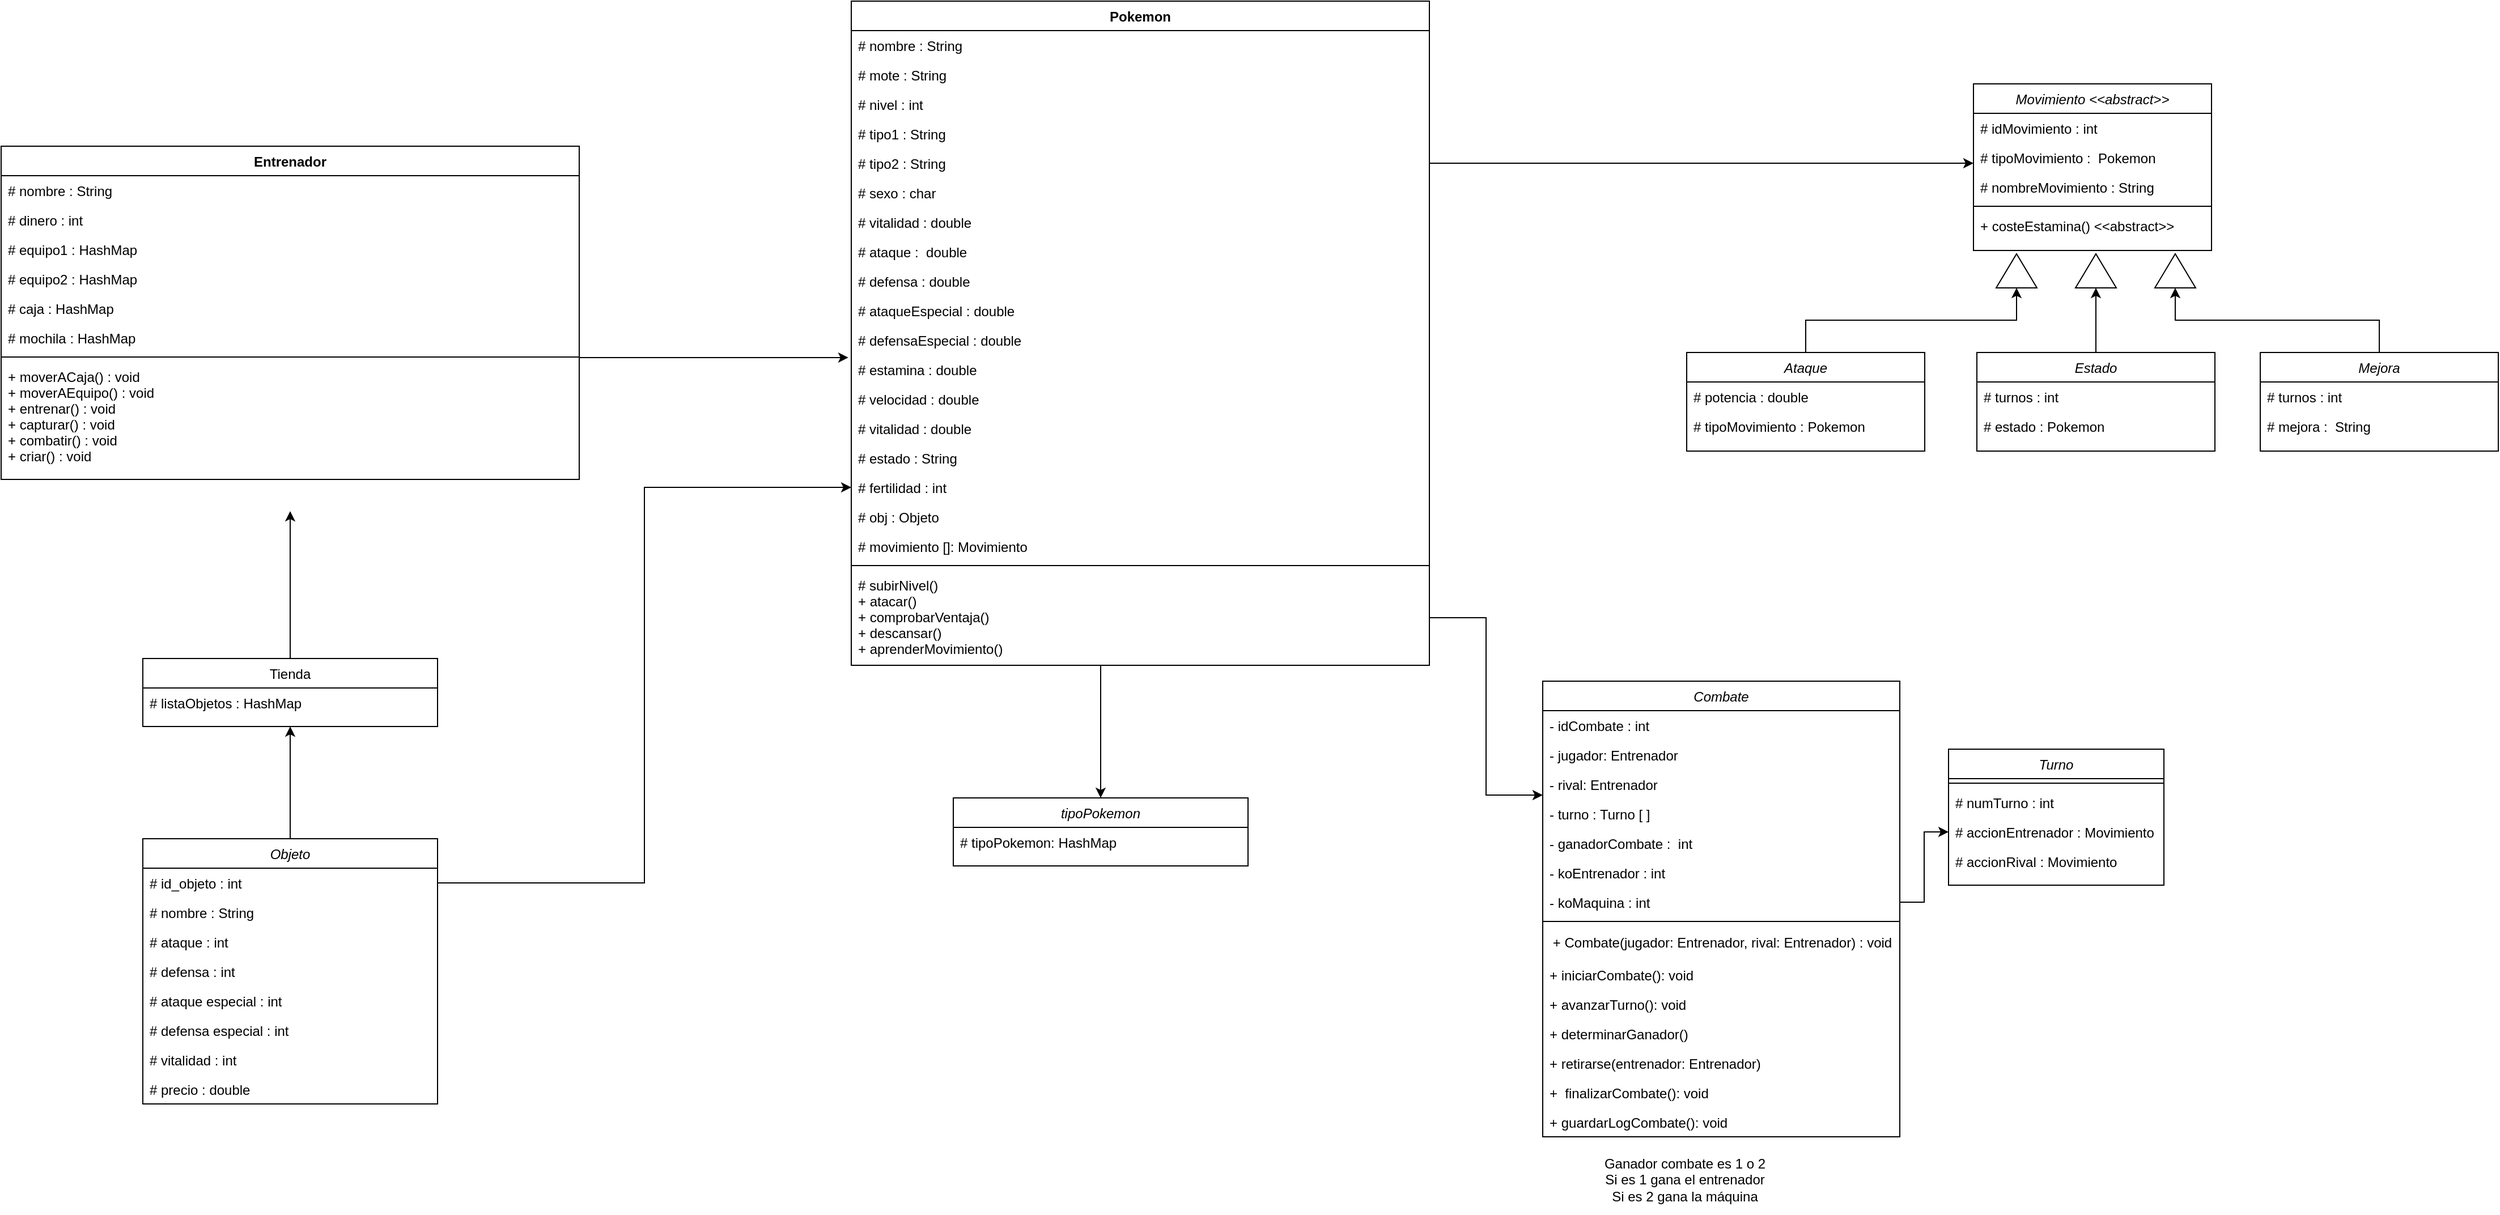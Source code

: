 <mxfile version="20.8.16" type="device"><diagram id="C5RBs43oDa-KdzZeNtuy" name="Page-1"><mxGraphModel dx="2690" dy="606" grid="1" gridSize="10" guides="1" tooltips="1" connect="1" arrows="1" fold="1" page="1" pageScale="1" pageWidth="827" pageHeight="1169" math="0" shadow="0"><root><mxCell id="WIyWlLk6GJQsqaUBKTNV-0"/><mxCell id="WIyWlLk6GJQsqaUBKTNV-1" parent="WIyWlLk6GJQsqaUBKTNV-0"/><mxCell id="bGAH-zMrOjmKW4r5rcTK-0" value="Combate" style="swimlane;fontStyle=2;align=center;verticalAlign=top;childLayout=stackLayout;horizontal=1;startSize=26;horizontalStack=0;resizeParent=1;resizeLast=0;collapsible=1;marginBottom=0;rounded=0;shadow=0;strokeWidth=1;" parent="WIyWlLk6GJQsqaUBKTNV-1" vertex="1"><mxGeometry x="490" y="1010" width="315" height="402" as="geometry"><mxRectangle x="627" y="749" width="160" height="26" as="alternateBounds"/></mxGeometry></mxCell><mxCell id="tIJZldWTjWyn5ZM1LSaW-29" value="- idCombate : int" style="text;align=left;verticalAlign=top;spacingLeft=4;spacingRight=4;overflow=hidden;rotatable=0;points=[[0,0.5],[1,0.5]];portConstraint=eastwest;rounded=0;shadow=0;html=0;" parent="bGAH-zMrOjmKW4r5rcTK-0" vertex="1"><mxGeometry y="26" width="315" height="26" as="geometry"/></mxCell><mxCell id="hSTQcPqUb0oJoTtgqvuy-22" value="- jugador: Entrenador" style="text;align=left;verticalAlign=top;spacingLeft=4;spacingRight=4;overflow=hidden;rotatable=0;points=[[0,0.5],[1,0.5]];portConstraint=eastwest;rounded=0;shadow=0;html=0;" parent="bGAH-zMrOjmKW4r5rcTK-0" vertex="1"><mxGeometry y="52" width="315" height="26" as="geometry"/></mxCell><mxCell id="AFzoXpl1c4e643bp1FTL-2" value="- rival: Entrenador" style="text;align=left;verticalAlign=top;spacingLeft=4;spacingRight=4;overflow=hidden;rotatable=0;points=[[0,0.5],[1,0.5]];portConstraint=eastwest;rounded=0;shadow=0;html=0;" parent="bGAH-zMrOjmKW4r5rcTK-0" vertex="1"><mxGeometry y="78" width="315" height="26" as="geometry"/></mxCell><mxCell id="AFzoXpl1c4e643bp1FTL-3" value="- turno : Turno [ ]" style="text;align=left;verticalAlign=top;spacingLeft=4;spacingRight=4;overflow=hidden;rotatable=0;points=[[0,0.5],[1,0.5]];portConstraint=eastwest;rounded=0;shadow=0;html=0;" parent="bGAH-zMrOjmKW4r5rcTK-0" vertex="1"><mxGeometry y="104" width="315" height="26" as="geometry"/></mxCell><mxCell id="AFzoXpl1c4e643bp1FTL-4" value="- ganadorCombate :  int" style="text;align=left;verticalAlign=top;spacingLeft=4;spacingRight=4;overflow=hidden;rotatable=0;points=[[0,0.5],[1,0.5]];portConstraint=eastwest;rounded=0;shadow=0;html=0;" parent="bGAH-zMrOjmKW4r5rcTK-0" vertex="1"><mxGeometry y="130" width="315" height="26" as="geometry"/></mxCell><mxCell id="hSTQcPqUb0oJoTtgqvuy-42" value="- koEntrenador : int" style="text;align=left;verticalAlign=top;spacingLeft=4;spacingRight=4;overflow=hidden;rotatable=0;points=[[0,0.5],[1,0.5]];portConstraint=eastwest;rounded=0;shadow=0;html=0;" parent="bGAH-zMrOjmKW4r5rcTK-0" vertex="1"><mxGeometry y="156" width="315" height="26" as="geometry"/></mxCell><mxCell id="hSTQcPqUb0oJoTtgqvuy-43" value="- koMaquina : int" style="text;align=left;verticalAlign=top;spacingLeft=4;spacingRight=4;overflow=hidden;rotatable=0;points=[[0,0.5],[1,0.5]];portConstraint=eastwest;rounded=0;shadow=0;html=0;" parent="bGAH-zMrOjmKW4r5rcTK-0" vertex="1"><mxGeometry y="182" width="315" height="26" as="geometry"/></mxCell><mxCell id="AFzoXpl1c4e643bp1FTL-7" value="" style="line;strokeWidth=1;fillColor=none;align=left;verticalAlign=middle;spacingTop=-1;spacingLeft=3;spacingRight=3;rotatable=0;labelPosition=right;points=[];portConstraint=eastwest;strokeColor=inherit;" parent="bGAH-zMrOjmKW4r5rcTK-0" vertex="1"><mxGeometry y="208" width="315" height="8" as="geometry"/></mxCell><mxCell id="AFzoXpl1c4e643bp1FTL-8" value="+ Combate(jugador: Entrenador, rival: Entrenador) : void" style="text;html=1;align=center;verticalAlign=middle;resizable=0;points=[];autosize=1;strokeColor=none;fillColor=none;" parent="bGAH-zMrOjmKW4r5rcTK-0" vertex="1"><mxGeometry y="216" width="315" height="30" as="geometry"/></mxCell><mxCell id="zm01iCQsPMtqz7embziD-8" value="+ iniciarCombate(): void" style="text;align=left;verticalAlign=top;spacingLeft=4;spacingRight=4;overflow=hidden;rotatable=0;points=[[0,0.5],[1,0.5]];portConstraint=eastwest;rounded=0;shadow=0;html=0;" parent="bGAH-zMrOjmKW4r5rcTK-0" vertex="1"><mxGeometry y="246" width="315" height="26" as="geometry"/></mxCell><mxCell id="zm01iCQsPMtqz7embziD-9" value="+ avanzarTurno(): void" style="text;align=left;verticalAlign=top;spacingLeft=4;spacingRight=4;overflow=hidden;rotatable=0;points=[[0,0.5],[1,0.5]];portConstraint=eastwest;rounded=0;shadow=0;html=0;" parent="bGAH-zMrOjmKW4r5rcTK-0" vertex="1"><mxGeometry y="272" width="315" height="26" as="geometry"/></mxCell><mxCell id="zm01iCQsPMtqz7embziD-7" value="+ determinarGanador()" style="text;align=left;verticalAlign=top;spacingLeft=4;spacingRight=4;overflow=hidden;rotatable=0;points=[[0,0.5],[1,0.5]];portConstraint=eastwest;rounded=0;shadow=0;html=0;" parent="bGAH-zMrOjmKW4r5rcTK-0" vertex="1"><mxGeometry y="298" width="315" height="26" as="geometry"/></mxCell><mxCell id="zm01iCQsPMtqz7embziD-6" value="+ retirarse(entrenador: Entrenador)" style="text;align=left;verticalAlign=top;spacingLeft=4;spacingRight=4;overflow=hidden;rotatable=0;points=[[0,0.5],[1,0.5]];portConstraint=eastwest;rounded=0;shadow=0;html=0;" parent="bGAH-zMrOjmKW4r5rcTK-0" vertex="1"><mxGeometry y="324" width="315" height="26" as="geometry"/></mxCell><mxCell id="zm01iCQsPMtqz7embziD-11" value="+  finalizarCombate(): void " style="text;align=left;verticalAlign=top;spacingLeft=4;spacingRight=4;overflow=hidden;rotatable=0;points=[[0,0.5],[1,0.5]];portConstraint=eastwest;rounded=0;shadow=0;html=0;" parent="bGAH-zMrOjmKW4r5rcTK-0" vertex="1"><mxGeometry y="350" width="315" height="26" as="geometry"/></mxCell><mxCell id="zm01iCQsPMtqz7embziD-12" value="+ guardarLogCombate(): void" style="text;align=left;verticalAlign=top;spacingLeft=4;spacingRight=4;overflow=hidden;rotatable=0;points=[[0,0.5],[1,0.5]];portConstraint=eastwest;rounded=0;shadow=0;html=0;" parent="bGAH-zMrOjmKW4r5rcTK-0" vertex="1"><mxGeometry y="376" width="315" height="26" as="geometry"/></mxCell><mxCell id="bGAH-zMrOjmKW4r5rcTK-12" value="Movimiento &lt;&lt;abstract&gt;&gt;" style="swimlane;fontStyle=2;align=center;verticalAlign=top;childLayout=stackLayout;horizontal=1;startSize=26;horizontalStack=0;resizeParent=1;resizeLast=0;collapsible=1;marginBottom=0;rounded=0;shadow=0;strokeWidth=1;" parent="WIyWlLk6GJQsqaUBKTNV-1" vertex="1"><mxGeometry x="870" y="483" width="210" height="147" as="geometry"><mxRectangle x="230" y="140" width="160" height="26" as="alternateBounds"/></mxGeometry></mxCell><mxCell id="tIJZldWTjWyn5ZM1LSaW-21" value="# idMovimiento : int" style="text;align=left;verticalAlign=top;spacingLeft=4;spacingRight=4;overflow=hidden;rotatable=0;points=[[0,0.5],[1,0.5]];portConstraint=eastwest;" parent="bGAH-zMrOjmKW4r5rcTK-12" vertex="1"><mxGeometry y="26" width="210" height="26" as="geometry"/></mxCell><mxCell id="hSTQcPqUb0oJoTtgqvuy-12" value="# tipoMovimiento :  Pokemon" style="text;align=left;verticalAlign=top;spacingLeft=4;spacingRight=4;overflow=hidden;rotatable=0;points=[[0,0.5],[1,0.5]];portConstraint=eastwest;" parent="bGAH-zMrOjmKW4r5rcTK-12" vertex="1"><mxGeometry y="52" width="210" height="26" as="geometry"/></mxCell><mxCell id="tIJZldWTjWyn5ZM1LSaW-28" value="# nombreMovimiento : String" style="text;align=left;verticalAlign=top;spacingLeft=4;spacingRight=4;overflow=hidden;rotatable=0;points=[[0,0.5],[1,0.5]];portConstraint=eastwest;" parent="bGAH-zMrOjmKW4r5rcTK-12" vertex="1"><mxGeometry y="78" width="210" height="26" as="geometry"/></mxCell><mxCell id="tIJZldWTjWyn5ZM1LSaW-19" value="" style="line;strokeWidth=1;fillColor=none;align=left;verticalAlign=middle;spacingTop=-1;spacingLeft=3;spacingRight=3;rotatable=0;labelPosition=right;points=[];portConstraint=eastwest;strokeColor=inherit;" parent="bGAH-zMrOjmKW4r5rcTK-12" vertex="1"><mxGeometry y="104" width="210" height="8" as="geometry"/></mxCell><mxCell id="tIJZldWTjWyn5ZM1LSaW-18" value="+ costeEstamina() &lt;&lt;abstract&gt;&gt;" style="text;align=left;verticalAlign=top;spacingLeft=4;spacingRight=4;overflow=hidden;rotatable=0;points=[[0,0.5],[1,0.5]];portConstraint=eastwest;rounded=0;shadow=0;html=0;" parent="bGAH-zMrOjmKW4r5rcTK-12" vertex="1"><mxGeometry y="112" width="210" height="34" as="geometry"/></mxCell><mxCell id="NYd9-JLSY8nWCyhxPptB-0" value="Turno" style="swimlane;fontStyle=2;align=center;verticalAlign=top;childLayout=stackLayout;horizontal=1;startSize=26;horizontalStack=0;resizeParent=1;resizeLast=0;collapsible=1;marginBottom=0;rounded=0;shadow=0;strokeWidth=1;" parent="WIyWlLk6GJQsqaUBKTNV-1" vertex="1"><mxGeometry x="848" y="1070" width="190" height="120" as="geometry"><mxRectangle x="230" y="140" width="160" height="26" as="alternateBounds"/></mxGeometry></mxCell><mxCell id="7BUBWUtCRnLA0Nmz36Yj-1" value="" style="line;strokeWidth=1;fillColor=none;align=left;verticalAlign=middle;spacingTop=-1;spacingLeft=3;spacingRight=3;rotatable=0;labelPosition=right;points=[];portConstraint=eastwest;strokeColor=inherit;" parent="NYd9-JLSY8nWCyhxPptB-0" vertex="1"><mxGeometry y="26" width="190" height="8" as="geometry"/></mxCell><mxCell id="7BUBWUtCRnLA0Nmz36Yj-2" value="# numTurno : int" style="text;align=left;verticalAlign=top;spacingLeft=4;spacingRight=4;overflow=hidden;rotatable=0;points=[[0,0.5],[1,0.5]];portConstraint=eastwest;rounded=0;shadow=0;html=0;" parent="NYd9-JLSY8nWCyhxPptB-0" vertex="1"><mxGeometry y="34" width="190" height="26" as="geometry"/></mxCell><mxCell id="hSTQcPqUb0oJoTtgqvuy-18" value="# accionEntrenador : Movimiento" style="text;align=left;verticalAlign=top;spacingLeft=4;spacingRight=4;overflow=hidden;rotatable=0;points=[[0,0.5],[1,0.5]];portConstraint=eastwest;rounded=0;shadow=0;html=0;" parent="NYd9-JLSY8nWCyhxPptB-0" vertex="1"><mxGeometry y="60" width="190" height="26" as="geometry"/></mxCell><mxCell id="hSTQcPqUb0oJoTtgqvuy-21" value="# accionRival : Movimiento" style="text;align=left;verticalAlign=top;spacingLeft=4;spacingRight=4;overflow=hidden;rotatable=0;points=[[0,0.5],[1,0.5]];portConstraint=eastwest;rounded=0;shadow=0;html=0;" parent="NYd9-JLSY8nWCyhxPptB-0" vertex="1"><mxGeometry y="86" width="190" height="26" as="geometry"/></mxCell><mxCell id="NYd9-JLSY8nWCyhxPptB-5" value="Entrenador" style="swimlane;fontStyle=1;align=center;verticalAlign=top;childLayout=stackLayout;horizontal=1;startSize=26;horizontalStack=0;resizeParent=1;resizeParentMax=0;resizeLast=0;collapsible=1;marginBottom=0;" parent="WIyWlLk6GJQsqaUBKTNV-1" vertex="1"><mxGeometry x="-870" y="538" width="510" height="294" as="geometry"><mxRectangle x="190" width="140" height="30" as="alternateBounds"/></mxGeometry></mxCell><mxCell id="NYd9-JLSY8nWCyhxPptB-75" value="# nombre : String" style="text;align=left;verticalAlign=top;spacingLeft=4;spacingRight=4;overflow=hidden;rotatable=0;points=[[0,0.5],[1,0.5]];portConstraint=eastwest;" parent="NYd9-JLSY8nWCyhxPptB-5" vertex="1"><mxGeometry y="26" width="510" height="26" as="geometry"/></mxCell><mxCell id="NYd9-JLSY8nWCyhxPptB-76" value="# dinero : int" style="text;align=left;verticalAlign=top;spacingLeft=4;spacingRight=4;overflow=hidden;rotatable=0;points=[[0,0.5],[1,0.5]];portConstraint=eastwest;" parent="NYd9-JLSY8nWCyhxPptB-5" vertex="1"><mxGeometry y="52" width="510" height="26" as="geometry"/></mxCell><mxCell id="tIJZldWTjWyn5ZM1LSaW-0" value="# equipo1 : HashMap" style="text;align=left;verticalAlign=top;spacingLeft=4;spacingRight=4;overflow=hidden;rotatable=0;points=[[0,0.5],[1,0.5]];portConstraint=eastwest;" parent="NYd9-JLSY8nWCyhxPptB-5" vertex="1"><mxGeometry y="78" width="510" height="26" as="geometry"/></mxCell><mxCell id="tIJZldWTjWyn5ZM1LSaW-1" value="# equipo2 : HashMap" style="text;align=left;verticalAlign=top;spacingLeft=4;spacingRight=4;overflow=hidden;rotatable=0;points=[[0,0.5],[1,0.5]];portConstraint=eastwest;" parent="NYd9-JLSY8nWCyhxPptB-5" vertex="1"><mxGeometry y="104" width="510" height="26" as="geometry"/></mxCell><mxCell id="tIJZldWTjWyn5ZM1LSaW-2" value="# caja : HashMap" style="text;align=left;verticalAlign=top;spacingLeft=4;spacingRight=4;overflow=hidden;rotatable=0;points=[[0,0.5],[1,0.5]];portConstraint=eastwest;" parent="NYd9-JLSY8nWCyhxPptB-5" vertex="1"><mxGeometry y="130" width="510" height="26" as="geometry"/></mxCell><mxCell id="tIJZldWTjWyn5ZM1LSaW-3" value="# mochila : HashMap" style="text;align=left;verticalAlign=top;spacingLeft=4;spacingRight=4;overflow=hidden;rotatable=0;points=[[0,0.5],[1,0.5]];portConstraint=eastwest;" parent="NYd9-JLSY8nWCyhxPptB-5" vertex="1"><mxGeometry y="156" width="510" height="26" as="geometry"/></mxCell><mxCell id="NYd9-JLSY8nWCyhxPptB-7" value="" style="line;strokeWidth=1;fillColor=none;align=left;verticalAlign=middle;spacingTop=-1;spacingLeft=3;spacingRight=3;rotatable=0;labelPosition=right;points=[];portConstraint=eastwest;strokeColor=inherit;" parent="NYd9-JLSY8nWCyhxPptB-5" vertex="1"><mxGeometry y="182" width="510" height="8" as="geometry"/></mxCell><mxCell id="NYd9-JLSY8nWCyhxPptB-8" value="+ moverACaja() : void&#10;+ moverAEquipo() : void&#10;+ entrenar() : void&#10;+ capturar() : void&#10;+ combatir() : void&#10;+ criar() : void" style="text;strokeColor=none;fillColor=none;align=left;verticalAlign=top;spacingLeft=4;spacingRight=4;overflow=hidden;rotatable=0;points=[[0,0.5],[1,0.5]];portConstraint=eastwest;" parent="NYd9-JLSY8nWCyhxPptB-5" vertex="1"><mxGeometry y="190" width="510" height="104" as="geometry"/></mxCell><mxCell id="NYd9-JLSY8nWCyhxPptB-10" value="Pokemon" style="swimlane;fontStyle=1;align=center;verticalAlign=top;childLayout=stackLayout;horizontal=1;startSize=26;horizontalStack=0;resizeParent=1;resizeParentMax=0;resizeLast=0;collapsible=1;marginBottom=0;" parent="WIyWlLk6GJQsqaUBKTNV-1" vertex="1"><mxGeometry x="-120" y="410" width="510" height="586" as="geometry"><mxRectangle x="190" width="140" height="30" as="alternateBounds"/></mxGeometry></mxCell><mxCell id="NYd9-JLSY8nWCyhxPptB-58" value="# nombre : String" style="text;align=left;verticalAlign=top;spacingLeft=4;spacingRight=4;overflow=hidden;rotatable=0;points=[[0,0.5],[1,0.5]];portConstraint=eastwest;" parent="NYd9-JLSY8nWCyhxPptB-10" vertex="1"><mxGeometry y="26" width="510" height="26" as="geometry"/></mxCell><mxCell id="NYd9-JLSY8nWCyhxPptB-59" value="# mote : String" style="text;align=left;verticalAlign=top;spacingLeft=4;spacingRight=4;overflow=hidden;rotatable=0;points=[[0,0.5],[1,0.5]];portConstraint=eastwest;" parent="NYd9-JLSY8nWCyhxPptB-10" vertex="1"><mxGeometry y="52" width="510" height="26" as="geometry"/></mxCell><mxCell id="NYd9-JLSY8nWCyhxPptB-70" value="# nivel : int" style="text;align=left;verticalAlign=top;spacingLeft=4;spacingRight=4;overflow=hidden;rotatable=0;points=[[0,0.5],[1,0.5]];portConstraint=eastwest;" parent="NYd9-JLSY8nWCyhxPptB-10" vertex="1"><mxGeometry y="78" width="510" height="26" as="geometry"/></mxCell><mxCell id="NYd9-JLSY8nWCyhxPptB-73" value="# tipo1 : String" style="text;align=left;verticalAlign=top;spacingLeft=4;spacingRight=4;overflow=hidden;rotatable=0;points=[[0,0.5],[1,0.5]];portConstraint=eastwest;" parent="NYd9-JLSY8nWCyhxPptB-10" vertex="1"><mxGeometry y="104" width="510" height="26" as="geometry"/></mxCell><mxCell id="NYd9-JLSY8nWCyhxPptB-124" style="edgeStyle=orthogonalEdgeStyle;rounded=0;orthogonalLoop=1;jettySize=auto;html=1;exitX=1;exitY=0.5;exitDx=0;exitDy=0;" parent="NYd9-JLSY8nWCyhxPptB-10" source="NYd9-JLSY8nWCyhxPptB-74" edge="1"><mxGeometry relative="1" as="geometry"><mxPoint x="990" y="143" as="targetPoint"/></mxGeometry></mxCell><mxCell id="NYd9-JLSY8nWCyhxPptB-74" value="# tipo2 : String" style="text;align=left;verticalAlign=top;spacingLeft=4;spacingRight=4;overflow=hidden;rotatable=0;points=[[0,0.5],[1,0.5]];portConstraint=eastwest;" parent="NYd9-JLSY8nWCyhxPptB-10" vertex="1"><mxGeometry y="130" width="510" height="26" as="geometry"/></mxCell><mxCell id="NYd9-JLSY8nWCyhxPptB-72" value="# sexo : char" style="text;align=left;verticalAlign=top;spacingLeft=4;spacingRight=4;overflow=hidden;rotatable=0;points=[[0,0.5],[1,0.5]];portConstraint=eastwest;" parent="NYd9-JLSY8nWCyhxPptB-10" vertex="1"><mxGeometry y="156" width="510" height="26" as="geometry"/></mxCell><mxCell id="NYd9-JLSY8nWCyhxPptB-60" value="# vitalidad : double" style="text;align=left;verticalAlign=top;spacingLeft=4;spacingRight=4;overflow=hidden;rotatable=0;points=[[0,0.5],[1,0.5]];portConstraint=eastwest;" parent="NYd9-JLSY8nWCyhxPptB-10" vertex="1"><mxGeometry y="182" width="510" height="26" as="geometry"/></mxCell><mxCell id="NYd9-JLSY8nWCyhxPptB-65" value="# ataque :  double" style="text;align=left;verticalAlign=top;spacingLeft=4;spacingRight=4;overflow=hidden;rotatable=0;points=[[0,0.5],[1,0.5]];portConstraint=eastwest;" parent="NYd9-JLSY8nWCyhxPptB-10" vertex="1"><mxGeometry y="208" width="510" height="26" as="geometry"/></mxCell><mxCell id="NYd9-JLSY8nWCyhxPptB-66" value="# defensa : double" style="text;align=left;verticalAlign=top;spacingLeft=4;spacingRight=4;overflow=hidden;rotatable=0;points=[[0,0.5],[1,0.5]];portConstraint=eastwest;" parent="NYd9-JLSY8nWCyhxPptB-10" vertex="1"><mxGeometry y="234" width="510" height="26" as="geometry"/></mxCell><mxCell id="NYd9-JLSY8nWCyhxPptB-67" value="# ataqueEspecial : double" style="text;align=left;verticalAlign=top;spacingLeft=4;spacingRight=4;overflow=hidden;rotatable=0;points=[[0,0.5],[1,0.5]];portConstraint=eastwest;" parent="NYd9-JLSY8nWCyhxPptB-10" vertex="1"><mxGeometry y="260" width="510" height="26" as="geometry"/></mxCell><mxCell id="NYd9-JLSY8nWCyhxPptB-68" value="# defensaEspecial : double" style="text;align=left;verticalAlign=top;spacingLeft=4;spacingRight=4;overflow=hidden;rotatable=0;points=[[0,0.5],[1,0.5]];portConstraint=eastwest;" parent="NYd9-JLSY8nWCyhxPptB-10" vertex="1"><mxGeometry y="286" width="510" height="26" as="geometry"/></mxCell><mxCell id="NYd9-JLSY8nWCyhxPptB-64" value="# estamina : double" style="text;align=left;verticalAlign=top;spacingLeft=4;spacingRight=4;overflow=hidden;rotatable=0;points=[[0,0.5],[1,0.5]];portConstraint=eastwest;" parent="NYd9-JLSY8nWCyhxPptB-10" vertex="1"><mxGeometry y="312" width="510" height="26" as="geometry"/></mxCell><mxCell id="NYd9-JLSY8nWCyhxPptB-63" value="# velocidad : double" style="text;align=left;verticalAlign=top;spacingLeft=4;spacingRight=4;overflow=hidden;rotatable=0;points=[[0,0.5],[1,0.5]];portConstraint=eastwest;" parent="NYd9-JLSY8nWCyhxPptB-10" vertex="1"><mxGeometry y="338" width="510" height="26" as="geometry"/></mxCell><mxCell id="NYd9-JLSY8nWCyhxPptB-62" value="# vitalidad : double" style="text;align=left;verticalAlign=top;spacingLeft=4;spacingRight=4;overflow=hidden;rotatable=0;points=[[0,0.5],[1,0.5]];portConstraint=eastwest;" parent="NYd9-JLSY8nWCyhxPptB-10" vertex="1"><mxGeometry y="364" width="510" height="26" as="geometry"/></mxCell><mxCell id="NYd9-JLSY8nWCyhxPptB-61" value="# estado : String" style="text;align=left;verticalAlign=top;spacingLeft=4;spacingRight=4;overflow=hidden;rotatable=0;points=[[0,0.5],[1,0.5]];portConstraint=eastwest;" parent="NYd9-JLSY8nWCyhxPptB-10" vertex="1"><mxGeometry y="390" width="510" height="26" as="geometry"/></mxCell><mxCell id="NYd9-JLSY8nWCyhxPptB-71" value="# fertilidad : int" style="text;align=left;verticalAlign=top;spacingLeft=4;spacingRight=4;overflow=hidden;rotatable=0;points=[[0,0.5],[1,0.5]];portConstraint=eastwest;" parent="NYd9-JLSY8nWCyhxPptB-10" vertex="1"><mxGeometry y="416" width="510" height="26" as="geometry"/></mxCell><mxCell id="NYd9-JLSY8nWCyhxPptB-80" value="# obj : Objeto" style="text;align=left;verticalAlign=top;spacingLeft=4;spacingRight=4;overflow=hidden;rotatable=0;points=[[0,0.5],[1,0.5]];portConstraint=eastwest;" parent="NYd9-JLSY8nWCyhxPptB-10" vertex="1"><mxGeometry y="442" width="510" height="26" as="geometry"/></mxCell><mxCell id="NYd9-JLSY8nWCyhxPptB-112" value="# movimiento []: Movimiento" style="text;align=left;verticalAlign=top;spacingLeft=4;spacingRight=4;overflow=hidden;rotatable=0;points=[[0,0.5],[1,0.5]];portConstraint=eastwest;" parent="NYd9-JLSY8nWCyhxPptB-10" vertex="1"><mxGeometry y="468" width="510" height="26" as="geometry"/></mxCell><mxCell id="NYd9-JLSY8nWCyhxPptB-12" value="" style="line;strokeWidth=1;fillColor=none;align=left;verticalAlign=middle;spacingTop=-1;spacingLeft=3;spacingRight=3;rotatable=0;labelPosition=right;points=[];portConstraint=eastwest;strokeColor=inherit;" parent="NYd9-JLSY8nWCyhxPptB-10" vertex="1"><mxGeometry y="494" width="510" height="8" as="geometry"/></mxCell><mxCell id="NYd9-JLSY8nWCyhxPptB-13" value="# subirNivel()&#10;+ atacar()&#10;+ comprobarVentaja()&#10;+ descansar()&#10;+ aprenderMovimiento()" style="text;strokeColor=none;fillColor=none;align=left;verticalAlign=top;spacingLeft=4;spacingRight=4;overflow=hidden;rotatable=0;points=[[0,0.5],[1,0.5]];portConstraint=eastwest;" parent="NYd9-JLSY8nWCyhxPptB-10" vertex="1"><mxGeometry y="502" width="510" height="84" as="geometry"/></mxCell><mxCell id="NYd9-JLSY8nWCyhxPptB-79" style="edgeStyle=orthogonalEdgeStyle;rounded=0;orthogonalLoop=1;jettySize=auto;html=1;exitX=1;exitY=0.5;exitDx=0;exitDy=0;entryX=-0.005;entryY=0.095;entryDx=0;entryDy=0;entryPerimeter=0;" parent="WIyWlLk6GJQsqaUBKTNV-1" source="NYd9-JLSY8nWCyhxPptB-8" target="NYd9-JLSY8nWCyhxPptB-64" edge="1"><mxGeometry relative="1" as="geometry"><Array as="points"><mxPoint x="-360" y="724"/></Array></mxGeometry></mxCell><mxCell id="tIJZldWTjWyn5ZM1LSaW-17" style="edgeStyle=orthogonalEdgeStyle;rounded=0;orthogonalLoop=1;jettySize=auto;html=1;exitX=0.5;exitY=0;exitDx=0;exitDy=0;entryX=0.5;entryY=1;entryDx=0;entryDy=0;" parent="WIyWlLk6GJQsqaUBKTNV-1" source="NYd9-JLSY8nWCyhxPptB-81" target="tIJZldWTjWyn5ZM1LSaW-4" edge="1"><mxGeometry relative="1" as="geometry"/></mxCell><mxCell id="NYd9-JLSY8nWCyhxPptB-81" value="Objeto" style="swimlane;fontStyle=2;align=center;verticalAlign=top;childLayout=stackLayout;horizontal=1;startSize=26;horizontalStack=0;resizeParent=1;resizeLast=0;collapsible=1;marginBottom=0;rounded=0;shadow=0;strokeWidth=1;" parent="WIyWlLk6GJQsqaUBKTNV-1" vertex="1"><mxGeometry x="-745" y="1149" width="260" height="234" as="geometry"><mxRectangle x="230" y="140" width="160" height="26" as="alternateBounds"/></mxGeometry></mxCell><mxCell id="NYd9-JLSY8nWCyhxPptB-82" value="# id_objeto : int" style="text;align=left;verticalAlign=top;spacingLeft=4;spacingRight=4;overflow=hidden;rotatable=0;points=[[0,0.5],[1,0.5]];portConstraint=eastwest;fontStyle=0" parent="NYd9-JLSY8nWCyhxPptB-81" vertex="1"><mxGeometry y="26" width="260" height="26" as="geometry"/></mxCell><mxCell id="tIJZldWTjWyn5ZM1LSaW-6" value="# nombre : String" style="text;align=left;verticalAlign=top;spacingLeft=4;spacingRight=4;overflow=hidden;rotatable=0;points=[[0,0.5],[1,0.5]];portConstraint=eastwest;fontStyle=0" parent="NYd9-JLSY8nWCyhxPptB-81" vertex="1"><mxGeometry y="52" width="260" height="26" as="geometry"/></mxCell><mxCell id="tIJZldWTjWyn5ZM1LSaW-7" value="# ataque : int" style="text;align=left;verticalAlign=top;spacingLeft=4;spacingRight=4;overflow=hidden;rotatable=0;points=[[0,0.5],[1,0.5]];portConstraint=eastwest;fontStyle=0" parent="NYd9-JLSY8nWCyhxPptB-81" vertex="1"><mxGeometry y="78" width="260" height="26" as="geometry"/></mxCell><mxCell id="tIJZldWTjWyn5ZM1LSaW-8" value="# defensa : int" style="text;align=left;verticalAlign=top;spacingLeft=4;spacingRight=4;overflow=hidden;rotatable=0;points=[[0,0.5],[1,0.5]];portConstraint=eastwest;fontStyle=0" parent="NYd9-JLSY8nWCyhxPptB-81" vertex="1"><mxGeometry y="104" width="260" height="26" as="geometry"/></mxCell><mxCell id="tIJZldWTjWyn5ZM1LSaW-9" value="# ataque especial : int" style="text;align=left;verticalAlign=top;spacingLeft=4;spacingRight=4;overflow=hidden;rotatable=0;points=[[0,0.5],[1,0.5]];portConstraint=eastwest;fontStyle=0" parent="NYd9-JLSY8nWCyhxPptB-81" vertex="1"><mxGeometry y="130" width="260" height="26" as="geometry"/></mxCell><mxCell id="tIJZldWTjWyn5ZM1LSaW-10" value="# defensa especial : int" style="text;align=left;verticalAlign=top;spacingLeft=4;spacingRight=4;overflow=hidden;rotatable=0;points=[[0,0.5],[1,0.5]];portConstraint=eastwest;fontStyle=0" parent="NYd9-JLSY8nWCyhxPptB-81" vertex="1"><mxGeometry y="156" width="260" height="26" as="geometry"/></mxCell><mxCell id="tIJZldWTjWyn5ZM1LSaW-12" value="# vitalidad : int" style="text;align=left;verticalAlign=top;spacingLeft=4;spacingRight=4;overflow=hidden;rotatable=0;points=[[0,0.5],[1,0.5]];portConstraint=eastwest;fontStyle=0" parent="NYd9-JLSY8nWCyhxPptB-81" vertex="1"><mxGeometry y="182" width="260" height="26" as="geometry"/></mxCell><mxCell id="tIJZldWTjWyn5ZM1LSaW-11" value="# precio : double" style="text;align=left;verticalAlign=top;spacingLeft=4;spacingRight=4;overflow=hidden;rotatable=0;points=[[0,0.5],[1,0.5]];portConstraint=eastwest;fontStyle=0" parent="NYd9-JLSY8nWCyhxPptB-81" vertex="1"><mxGeometry y="208" width="260" height="26" as="geometry"/></mxCell><mxCell id="NYd9-JLSY8nWCyhxPptB-120" style="edgeStyle=orthogonalEdgeStyle;rounded=0;orthogonalLoop=1;jettySize=auto;html=1;exitX=0.5;exitY=0;exitDx=0;exitDy=0;entryX=0;entryY=0.5;entryDx=0;entryDy=0;" parent="WIyWlLk6GJQsqaUBKTNV-1" source="NYd9-JLSY8nWCyhxPptB-108" target="NYd9-JLSY8nWCyhxPptB-118" edge="1"><mxGeometry relative="1" as="geometry"/></mxCell><mxCell id="NYd9-JLSY8nWCyhxPptB-108" value="Mejora" style="swimlane;fontStyle=2;align=center;verticalAlign=top;childLayout=stackLayout;horizontal=1;startSize=26;horizontalStack=0;resizeParent=1;resizeLast=0;collapsible=1;marginBottom=0;rounded=0;shadow=0;strokeWidth=1;" parent="WIyWlLk6GJQsqaUBKTNV-1" vertex="1"><mxGeometry x="1123" y="720" width="210" height="87" as="geometry"><mxRectangle x="230" y="140" width="160" height="26" as="alternateBounds"/></mxGeometry></mxCell><mxCell id="hSTQcPqUb0oJoTtgqvuy-15" value="# turnos : int" style="text;align=left;verticalAlign=top;spacingLeft=4;spacingRight=4;overflow=hidden;rotatable=0;points=[[0,0.5],[1,0.5]];portConstraint=eastwest;" parent="NYd9-JLSY8nWCyhxPptB-108" vertex="1"><mxGeometry y="26" width="210" height="26" as="geometry"/></mxCell><mxCell id="hSTQcPqUb0oJoTtgqvuy-4" value="# mejora :  String" style="text;align=left;verticalAlign=top;spacingLeft=4;spacingRight=4;overflow=hidden;rotatable=0;points=[[0,0.5],[1,0.5]];portConstraint=eastwest;" parent="NYd9-JLSY8nWCyhxPptB-108" vertex="1"><mxGeometry y="52" width="210" height="26" as="geometry"/></mxCell><mxCell id="NYd9-JLSY8nWCyhxPptB-121" style="edgeStyle=orthogonalEdgeStyle;rounded=0;orthogonalLoop=1;jettySize=auto;html=1;exitX=0.5;exitY=0;exitDx=0;exitDy=0;entryX=0;entryY=0.5;entryDx=0;entryDy=0;" parent="WIyWlLk6GJQsqaUBKTNV-1" source="NYd9-JLSY8nWCyhxPptB-109" target="NYd9-JLSY8nWCyhxPptB-117" edge="1"><mxGeometry relative="1" as="geometry"/></mxCell><mxCell id="NYd9-JLSY8nWCyhxPptB-109" value="Estado" style="swimlane;fontStyle=2;align=center;verticalAlign=top;childLayout=stackLayout;horizontal=1;startSize=26;horizontalStack=0;resizeParent=1;resizeLast=0;collapsible=1;marginBottom=0;rounded=0;shadow=0;strokeWidth=1;" parent="WIyWlLk6GJQsqaUBKTNV-1" vertex="1"><mxGeometry x="873" y="720" width="210" height="87" as="geometry"><mxRectangle x="230" y="140" width="160" height="26" as="alternateBounds"/></mxGeometry></mxCell><mxCell id="hSTQcPqUb0oJoTtgqvuy-14" value="# turnos : int" style="text;align=left;verticalAlign=top;spacingLeft=4;spacingRight=4;overflow=hidden;rotatable=0;points=[[0,0.5],[1,0.5]];portConstraint=eastwest;" parent="NYd9-JLSY8nWCyhxPptB-109" vertex="1"><mxGeometry y="26" width="210" height="26" as="geometry"/></mxCell><mxCell id="hSTQcPqUb0oJoTtgqvuy-3" value="# estado : Pokemon" style="text;align=left;verticalAlign=top;spacingLeft=4;spacingRight=4;overflow=hidden;rotatable=0;points=[[0,0.5],[1,0.5]];portConstraint=eastwest;" parent="NYd9-JLSY8nWCyhxPptB-109" vertex="1"><mxGeometry y="52" width="210" height="26" as="geometry"/></mxCell><mxCell id="NYd9-JLSY8nWCyhxPptB-119" style="edgeStyle=orthogonalEdgeStyle;rounded=0;orthogonalLoop=1;jettySize=auto;html=1;exitX=0.5;exitY=0;exitDx=0;exitDy=0;entryX=0;entryY=0.5;entryDx=0;entryDy=0;" parent="WIyWlLk6GJQsqaUBKTNV-1" source="NYd9-JLSY8nWCyhxPptB-110" target="NYd9-JLSY8nWCyhxPptB-114" edge="1"><mxGeometry relative="1" as="geometry"/></mxCell><mxCell id="NYd9-JLSY8nWCyhxPptB-110" value="Ataque" style="swimlane;fontStyle=2;align=center;verticalAlign=top;childLayout=stackLayout;horizontal=1;startSize=26;horizontalStack=0;resizeParent=1;resizeLast=0;collapsible=1;marginBottom=0;rounded=0;shadow=0;strokeWidth=1;" parent="WIyWlLk6GJQsqaUBKTNV-1" vertex="1"><mxGeometry x="617" y="720" width="210" height="87" as="geometry"><mxRectangle x="230" y="140" width="160" height="26" as="alternateBounds"/></mxGeometry></mxCell><mxCell id="hSTQcPqUb0oJoTtgqvuy-0" value="# potencia : double" style="text;align=left;verticalAlign=top;spacingLeft=4;spacingRight=4;overflow=hidden;rotatable=0;points=[[0,0.5],[1,0.5]];portConstraint=eastwest;" parent="NYd9-JLSY8nWCyhxPptB-110" vertex="1"><mxGeometry y="26" width="210" height="26" as="geometry"/></mxCell><mxCell id="hSTQcPqUb0oJoTtgqvuy-11" value="# tipoMovimiento : Pokemon" style="text;align=left;verticalAlign=top;spacingLeft=4;spacingRight=4;overflow=hidden;rotatable=0;points=[[0,0.5],[1,0.5]];portConstraint=eastwest;" parent="NYd9-JLSY8nWCyhxPptB-110" vertex="1"><mxGeometry y="52" width="210" height="26" as="geometry"/></mxCell><mxCell id="NYd9-JLSY8nWCyhxPptB-111" style="edgeStyle=orthogonalEdgeStyle;rounded=0;orthogonalLoop=1;jettySize=auto;html=1;exitX=1;exitY=0.5;exitDx=0;exitDy=0;entryX=0;entryY=0.25;entryDx=0;entryDy=0;" parent="WIyWlLk6GJQsqaUBKTNV-1" source="NYd9-JLSY8nWCyhxPptB-13" target="bGAH-zMrOjmKW4r5rcTK-0" edge="1"><mxGeometry relative="1" as="geometry"/></mxCell><mxCell id="NYd9-JLSY8nWCyhxPptB-114" value="" style="triangle;whiteSpace=wrap;html=1;rotation=-90;" parent="WIyWlLk6GJQsqaUBKTNV-1" vertex="1"><mxGeometry x="893" y="630" width="30" height="36" as="geometry"/></mxCell><mxCell id="NYd9-JLSY8nWCyhxPptB-117" value="" style="triangle;whiteSpace=wrap;html=1;rotation=-90;" parent="WIyWlLk6GJQsqaUBKTNV-1" vertex="1"><mxGeometry x="963" y="630" width="30" height="36" as="geometry"/></mxCell><mxCell id="NYd9-JLSY8nWCyhxPptB-118" value="" style="triangle;whiteSpace=wrap;html=1;rotation=-90;" parent="WIyWlLk6GJQsqaUBKTNV-1" vertex="1"><mxGeometry x="1033" y="630" width="30" height="36" as="geometry"/></mxCell><mxCell id="NYd9-JLSY8nWCyhxPptB-125" value="tipoPokemon" style="swimlane;fontStyle=2;align=center;verticalAlign=top;childLayout=stackLayout;horizontal=1;startSize=26;horizontalStack=0;resizeParent=1;resizeLast=0;collapsible=1;marginBottom=0;rounded=0;shadow=0;strokeWidth=1;" parent="WIyWlLk6GJQsqaUBKTNV-1" vertex="1"><mxGeometry x="-30" y="1113" width="260" height="60" as="geometry"><mxRectangle x="230" y="140" width="160" height="26" as="alternateBounds"/></mxGeometry></mxCell><mxCell id="NYd9-JLSY8nWCyhxPptB-126" value="# tipoPokemon: HashMap" style="text;align=left;verticalAlign=top;spacingLeft=4;spacingRight=4;overflow=hidden;rotatable=0;points=[[0,0.5],[1,0.5]];portConstraint=eastwest;fontStyle=0" parent="NYd9-JLSY8nWCyhxPptB-125" vertex="1"><mxGeometry y="26" width="260" height="26" as="geometry"/></mxCell><mxCell id="hSTQcPqUb0oJoTtgqvuy-33" style="edgeStyle=orthogonalEdgeStyle;rounded=0;orthogonalLoop=1;jettySize=auto;html=1;exitX=1;exitY=0.5;exitDx=0;exitDy=0;entryX=0;entryY=0.5;entryDx=0;entryDy=0;" parent="WIyWlLk6GJQsqaUBKTNV-1" source="NYd9-JLSY8nWCyhxPptB-82" target="NYd9-JLSY8nWCyhxPptB-71" edge="1"><mxGeometry relative="1" as="geometry"/></mxCell><mxCell id="hSTQcPqUb0oJoTtgqvuy-40" style="edgeStyle=orthogonalEdgeStyle;rounded=0;orthogonalLoop=1;jettySize=auto;html=1;" parent="WIyWlLk6GJQsqaUBKTNV-1" source="NYd9-JLSY8nWCyhxPptB-13" target="NYd9-JLSY8nWCyhxPptB-125" edge="1"><mxGeometry relative="1" as="geometry"><Array as="points"><mxPoint x="100" y="1000"/><mxPoint x="100" y="1000"/></Array></mxGeometry></mxCell><mxCell id="hSTQcPqUb0oJoTtgqvuy-41" value="Ganador combate es 1 o 2&lt;br&gt;Si es 1 gana el entrenador&lt;br&gt;Si es 2 gana la máquina" style="text;html=1;align=center;verticalAlign=middle;resizable=0;points=[];autosize=1;strokeColor=none;fillColor=none;" parent="WIyWlLk6GJQsqaUBKTNV-1" vertex="1"><mxGeometry x="530" y="1420" width="170" height="60" as="geometry"/></mxCell><mxCell id="hSTQcPqUb0oJoTtgqvuy-44" style="edgeStyle=orthogonalEdgeStyle;rounded=0;orthogonalLoop=1;jettySize=auto;html=1;exitX=1;exitY=0.5;exitDx=0;exitDy=0;entryX=0;entryY=0.5;entryDx=0;entryDy=0;" parent="WIyWlLk6GJQsqaUBKTNV-1" source="hSTQcPqUb0oJoTtgqvuy-43" target="hSTQcPqUb0oJoTtgqvuy-18" edge="1"><mxGeometry relative="1" as="geometry"/></mxCell><mxCell id="tIJZldWTjWyn5ZM1LSaW-16" style="edgeStyle=orthogonalEdgeStyle;rounded=0;orthogonalLoop=1;jettySize=auto;html=1;exitX=0.5;exitY=0;exitDx=0;exitDy=0;" parent="WIyWlLk6GJQsqaUBKTNV-1" source="tIJZldWTjWyn5ZM1LSaW-4" edge="1"><mxGeometry relative="1" as="geometry"><mxPoint x="-615" y="860" as="targetPoint"/></mxGeometry></mxCell><mxCell id="tIJZldWTjWyn5ZM1LSaW-4" value="Tienda" style="swimlane;fontStyle=0;align=center;verticalAlign=top;childLayout=stackLayout;horizontal=1;startSize=26;horizontalStack=0;resizeParent=1;resizeLast=0;collapsible=1;marginBottom=0;rounded=0;shadow=0;strokeWidth=1;" parent="WIyWlLk6GJQsqaUBKTNV-1" vertex="1"><mxGeometry x="-745" y="990" width="260" height="60" as="geometry"><mxRectangle x="230" y="140" width="160" height="26" as="alternateBounds"/></mxGeometry></mxCell><mxCell id="tIJZldWTjWyn5ZM1LSaW-5" value="# listaObjetos : HashMap" style="text;align=left;verticalAlign=top;spacingLeft=4;spacingRight=4;overflow=hidden;rotatable=0;points=[[0,0.5],[1,0.5]];portConstraint=eastwest;fontStyle=0" parent="tIJZldWTjWyn5ZM1LSaW-4" vertex="1"><mxGeometry y="26" width="260" height="26" as="geometry"/></mxCell></root></mxGraphModel></diagram></mxfile>